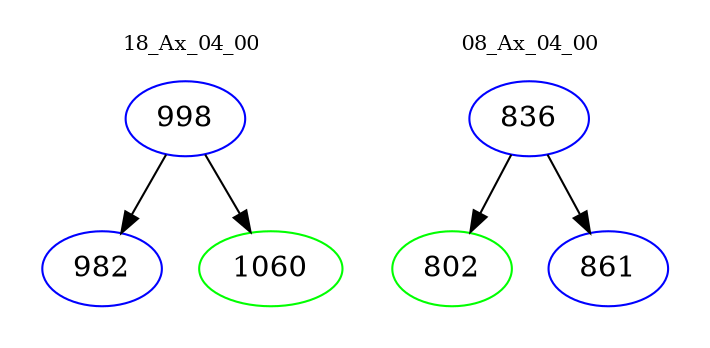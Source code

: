digraph{
subgraph cluster_0 {
color = white
label = "18_Ax_04_00";
fontsize=10;
T0_998 [label="998", color="blue"]
T0_998 -> T0_982 [color="black"]
T0_982 [label="982", color="blue"]
T0_998 -> T0_1060 [color="black"]
T0_1060 [label="1060", color="green"]
}
subgraph cluster_1 {
color = white
label = "08_Ax_04_00";
fontsize=10;
T1_836 [label="836", color="blue"]
T1_836 -> T1_802 [color="black"]
T1_802 [label="802", color="green"]
T1_836 -> T1_861 [color="black"]
T1_861 [label="861", color="blue"]
}
}

